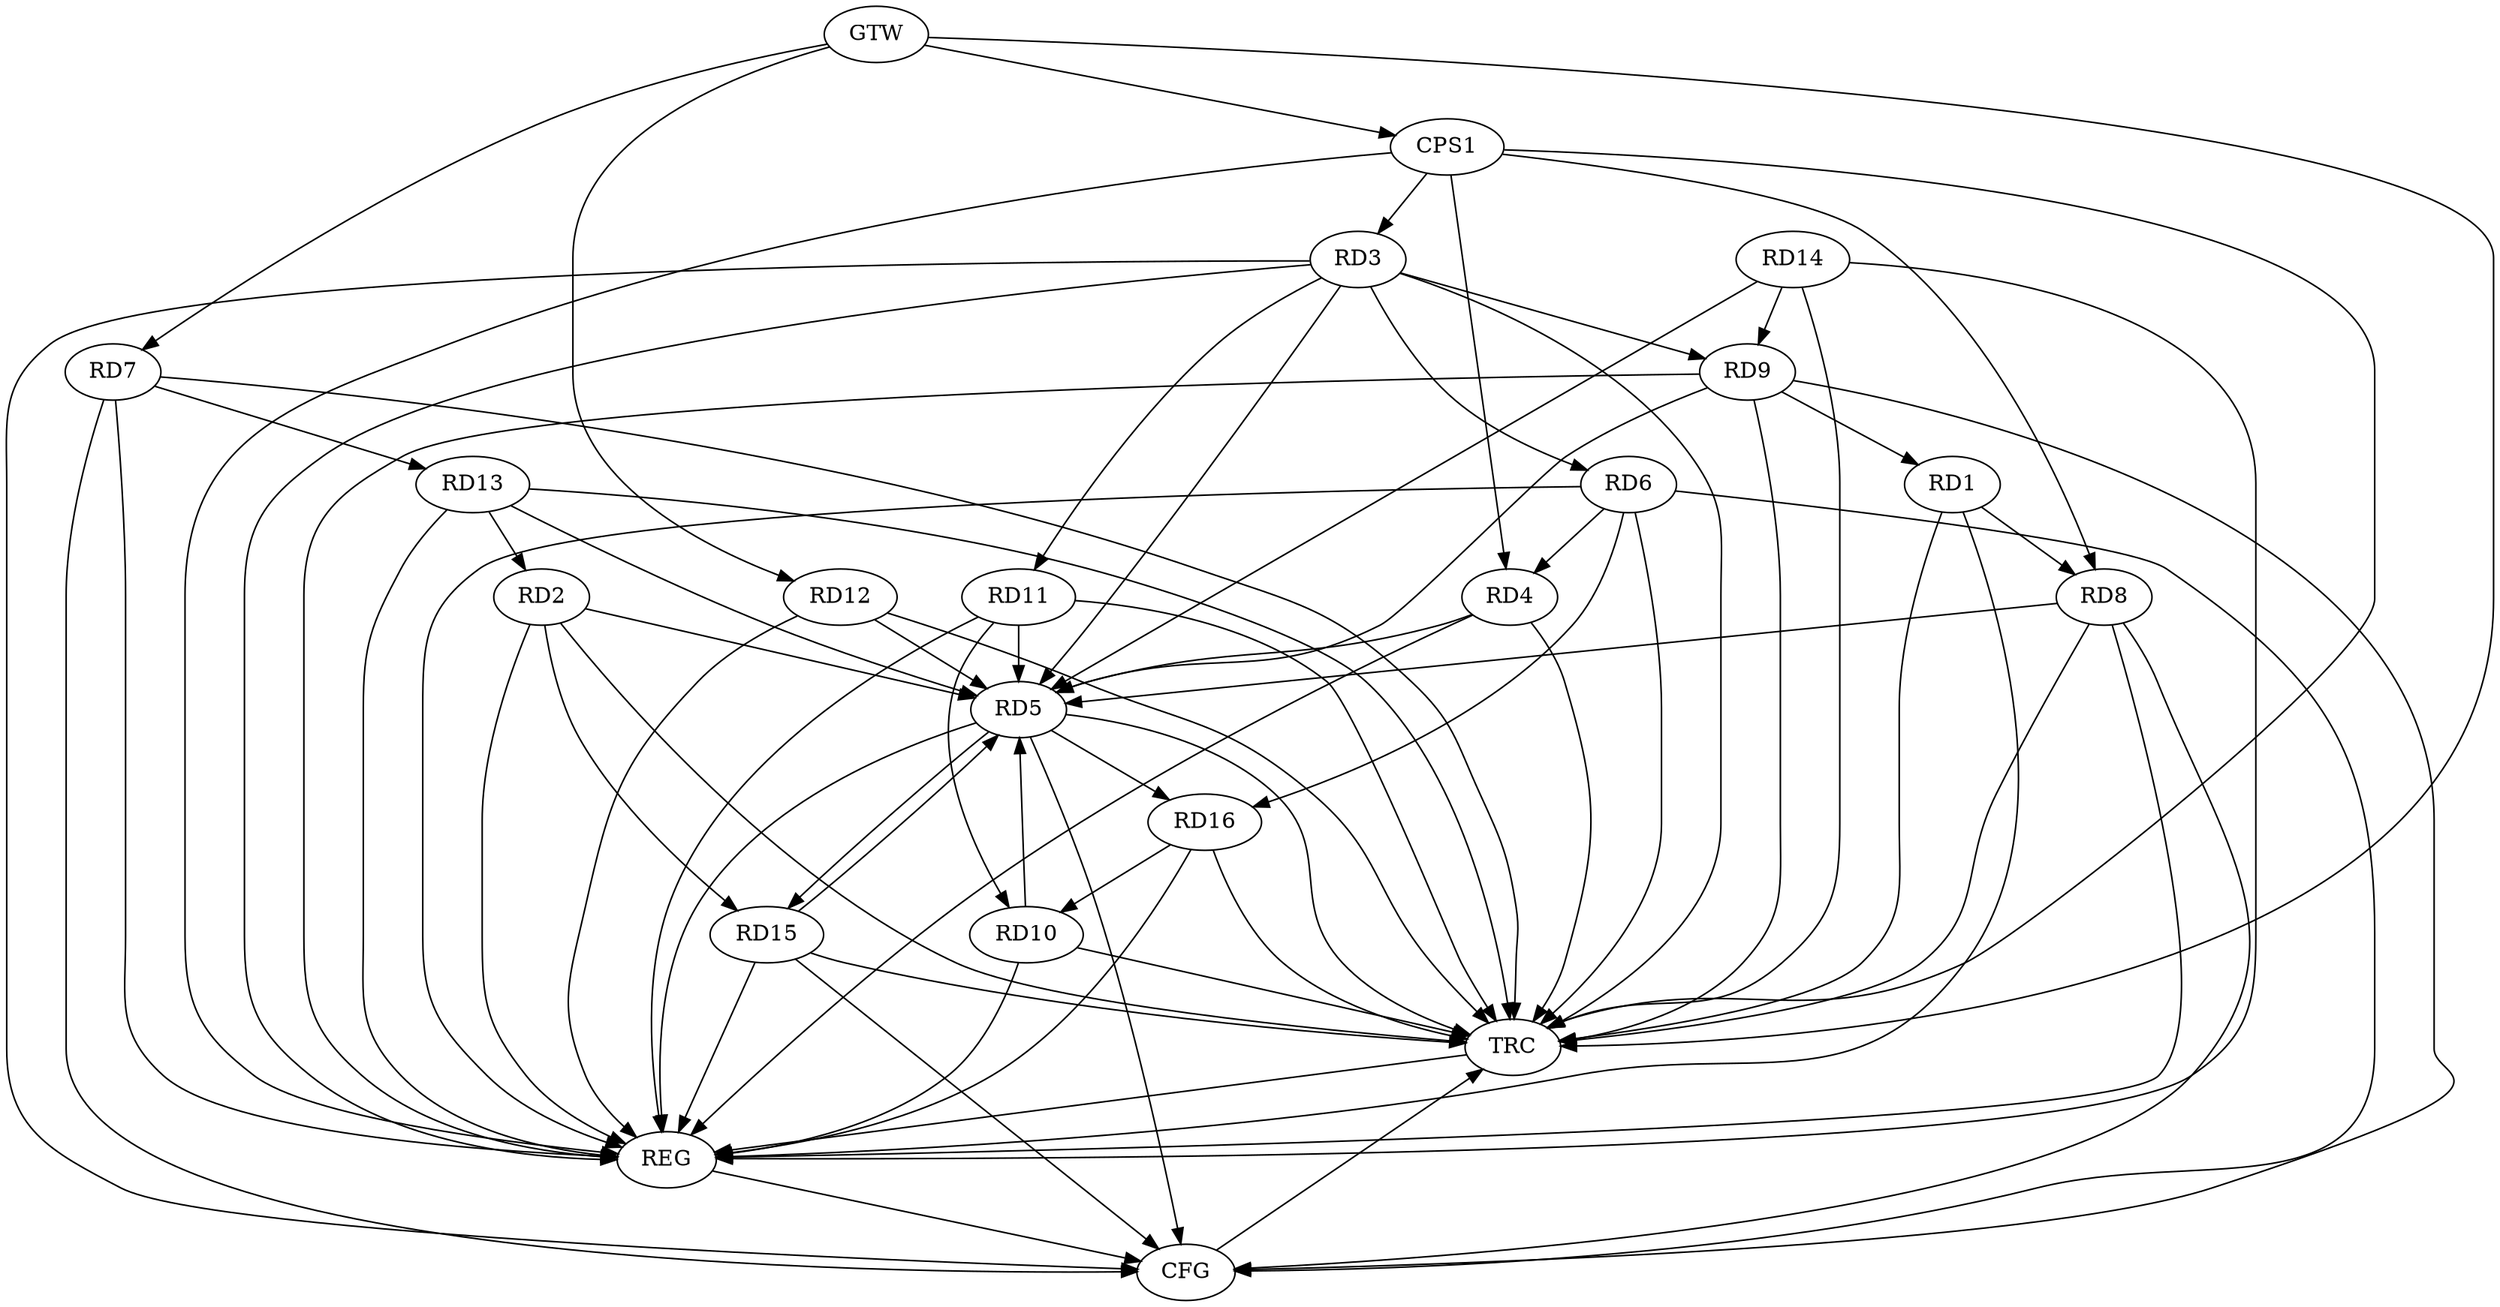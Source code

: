 strict digraph G {
  RD1 [ label="RD1" ];
  RD2 [ label="RD2" ];
  RD3 [ label="RD3" ];
  RD4 [ label="RD4" ];
  RD5 [ label="RD5" ];
  RD6 [ label="RD6" ];
  RD7 [ label="RD7" ];
  RD8 [ label="RD8" ];
  RD9 [ label="RD9" ];
  RD10 [ label="RD10" ];
  RD11 [ label="RD11" ];
  RD12 [ label="RD12" ];
  RD13 [ label="RD13" ];
  RD14 [ label="RD14" ];
  RD15 [ label="RD15" ];
  RD16 [ label="RD16" ];
  CPS1 [ label="CPS1" ];
  GTW [ label="GTW" ];
  REG [ label="REG" ];
  CFG [ label="CFG" ];
  TRC [ label="TRC" ];
  RD1 -> RD8;
  RD9 -> RD1;
  RD2 -> RD5;
  RD13 -> RD2;
  RD2 -> RD15;
  RD3 -> RD6;
  RD3 -> RD9;
  RD3 -> RD11;
  RD6 -> RD4;
  RD11 -> RD5;
  RD12 -> RD5;
  RD13 -> RD5;
  RD5 -> RD15;
  RD15 -> RD5;
  RD5 -> RD16;
  RD6 -> RD16;
  RD7 -> RD13;
  RD14 -> RD9;
  RD11 -> RD10;
  RD16 -> RD10;
  CPS1 -> RD4;
  CPS1 -> RD8;
  CPS1 -> RD3;
  GTW -> RD7;
  GTW -> RD12;
  GTW -> CPS1;
  RD1 -> REG;
  RD2 -> REG;
  RD3 -> REG;
  RD4 -> REG;
  RD5 -> REG;
  RD6 -> REG;
  RD7 -> REG;
  RD8 -> REG;
  RD9 -> REG;
  RD10 -> REG;
  RD11 -> REG;
  RD12 -> REG;
  RD13 -> REG;
  RD14 -> REG;
  RD15 -> REG;
  RD16 -> REG;
  CPS1 -> REG;
  RD3 -> CFG;
  RD6 -> CFG;
  RD5 -> CFG;
  RD9 -> CFG;
  RD7 -> CFG;
  RD15 -> CFG;
  RD8 -> CFG;
  REG -> CFG;
  RD1 -> TRC;
  RD2 -> TRC;
  RD3 -> TRC;
  RD4 -> TRC;
  RD5 -> TRC;
  RD6 -> TRC;
  RD7 -> TRC;
  RD8 -> TRC;
  RD9 -> TRC;
  RD10 -> TRC;
  RD11 -> TRC;
  RD12 -> TRC;
  RD13 -> TRC;
  RD14 -> TRC;
  RD15 -> TRC;
  RD16 -> TRC;
  CPS1 -> TRC;
  GTW -> TRC;
  CFG -> TRC;
  TRC -> REG;
  RD10 -> RD5;
  RD8 -> RD5;
  RD4 -> RD5;
  RD3 -> RD5;
  RD14 -> RD5;
  RD9 -> RD5;
}
